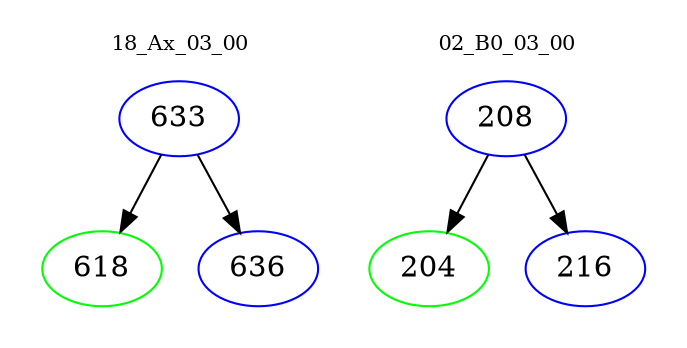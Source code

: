 digraph{
subgraph cluster_0 {
color = white
label = "18_Ax_03_00";
fontsize=10;
T0_633 [label="633", color="blue"]
T0_633 -> T0_618 [color="black"]
T0_618 [label="618", color="green"]
T0_633 -> T0_636 [color="black"]
T0_636 [label="636", color="blue"]
}
subgraph cluster_1 {
color = white
label = "02_B0_03_00";
fontsize=10;
T1_208 [label="208", color="blue"]
T1_208 -> T1_204 [color="black"]
T1_204 [label="204", color="green"]
T1_208 -> T1_216 [color="black"]
T1_216 [label="216", color="blue"]
}
}
